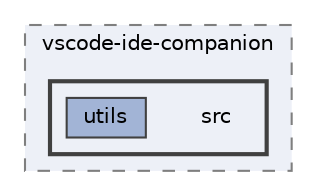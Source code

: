 digraph "packages/vscode-ide-companion/src"
{
 // LATEX_PDF_SIZE
  bgcolor="transparent";
  edge [fontname=Helvetica,fontsize=10,labelfontname=Helvetica,labelfontsize=10];
  node [fontname=Helvetica,fontsize=10,shape=box,height=0.2,width=0.4];
  compound=true
  subgraph clusterdir_d0c447ed17ea6b38e5eb9710e03aab60 {
    graph [ bgcolor="#edf0f7", pencolor="grey50", label="vscode-ide-companion", fontname=Helvetica,fontsize=10 style="filled,dashed", URL="dir_d0c447ed17ea6b38e5eb9710e03aab60.html",tooltip=""]
  subgraph clusterdir_0633da74f1b6fe6acff7c6a11f5f13ea {
    graph [ bgcolor="#edf0f7", pencolor="grey25", label="", fontname=Helvetica,fontsize=10 style="filled,bold", URL="dir_0633da74f1b6fe6acff7c6a11f5f13ea.html",tooltip=""]
    dir_0633da74f1b6fe6acff7c6a11f5f13ea [shape=plaintext, label="src"];
  dir_c26b508125c8ac760f834ba32a14f141 [label="utils", fillcolor="#a2b4d6", color="grey25", style="filled", URL="dir_c26b508125c8ac760f834ba32a14f141.html",tooltip=""];
  }
  }
}
